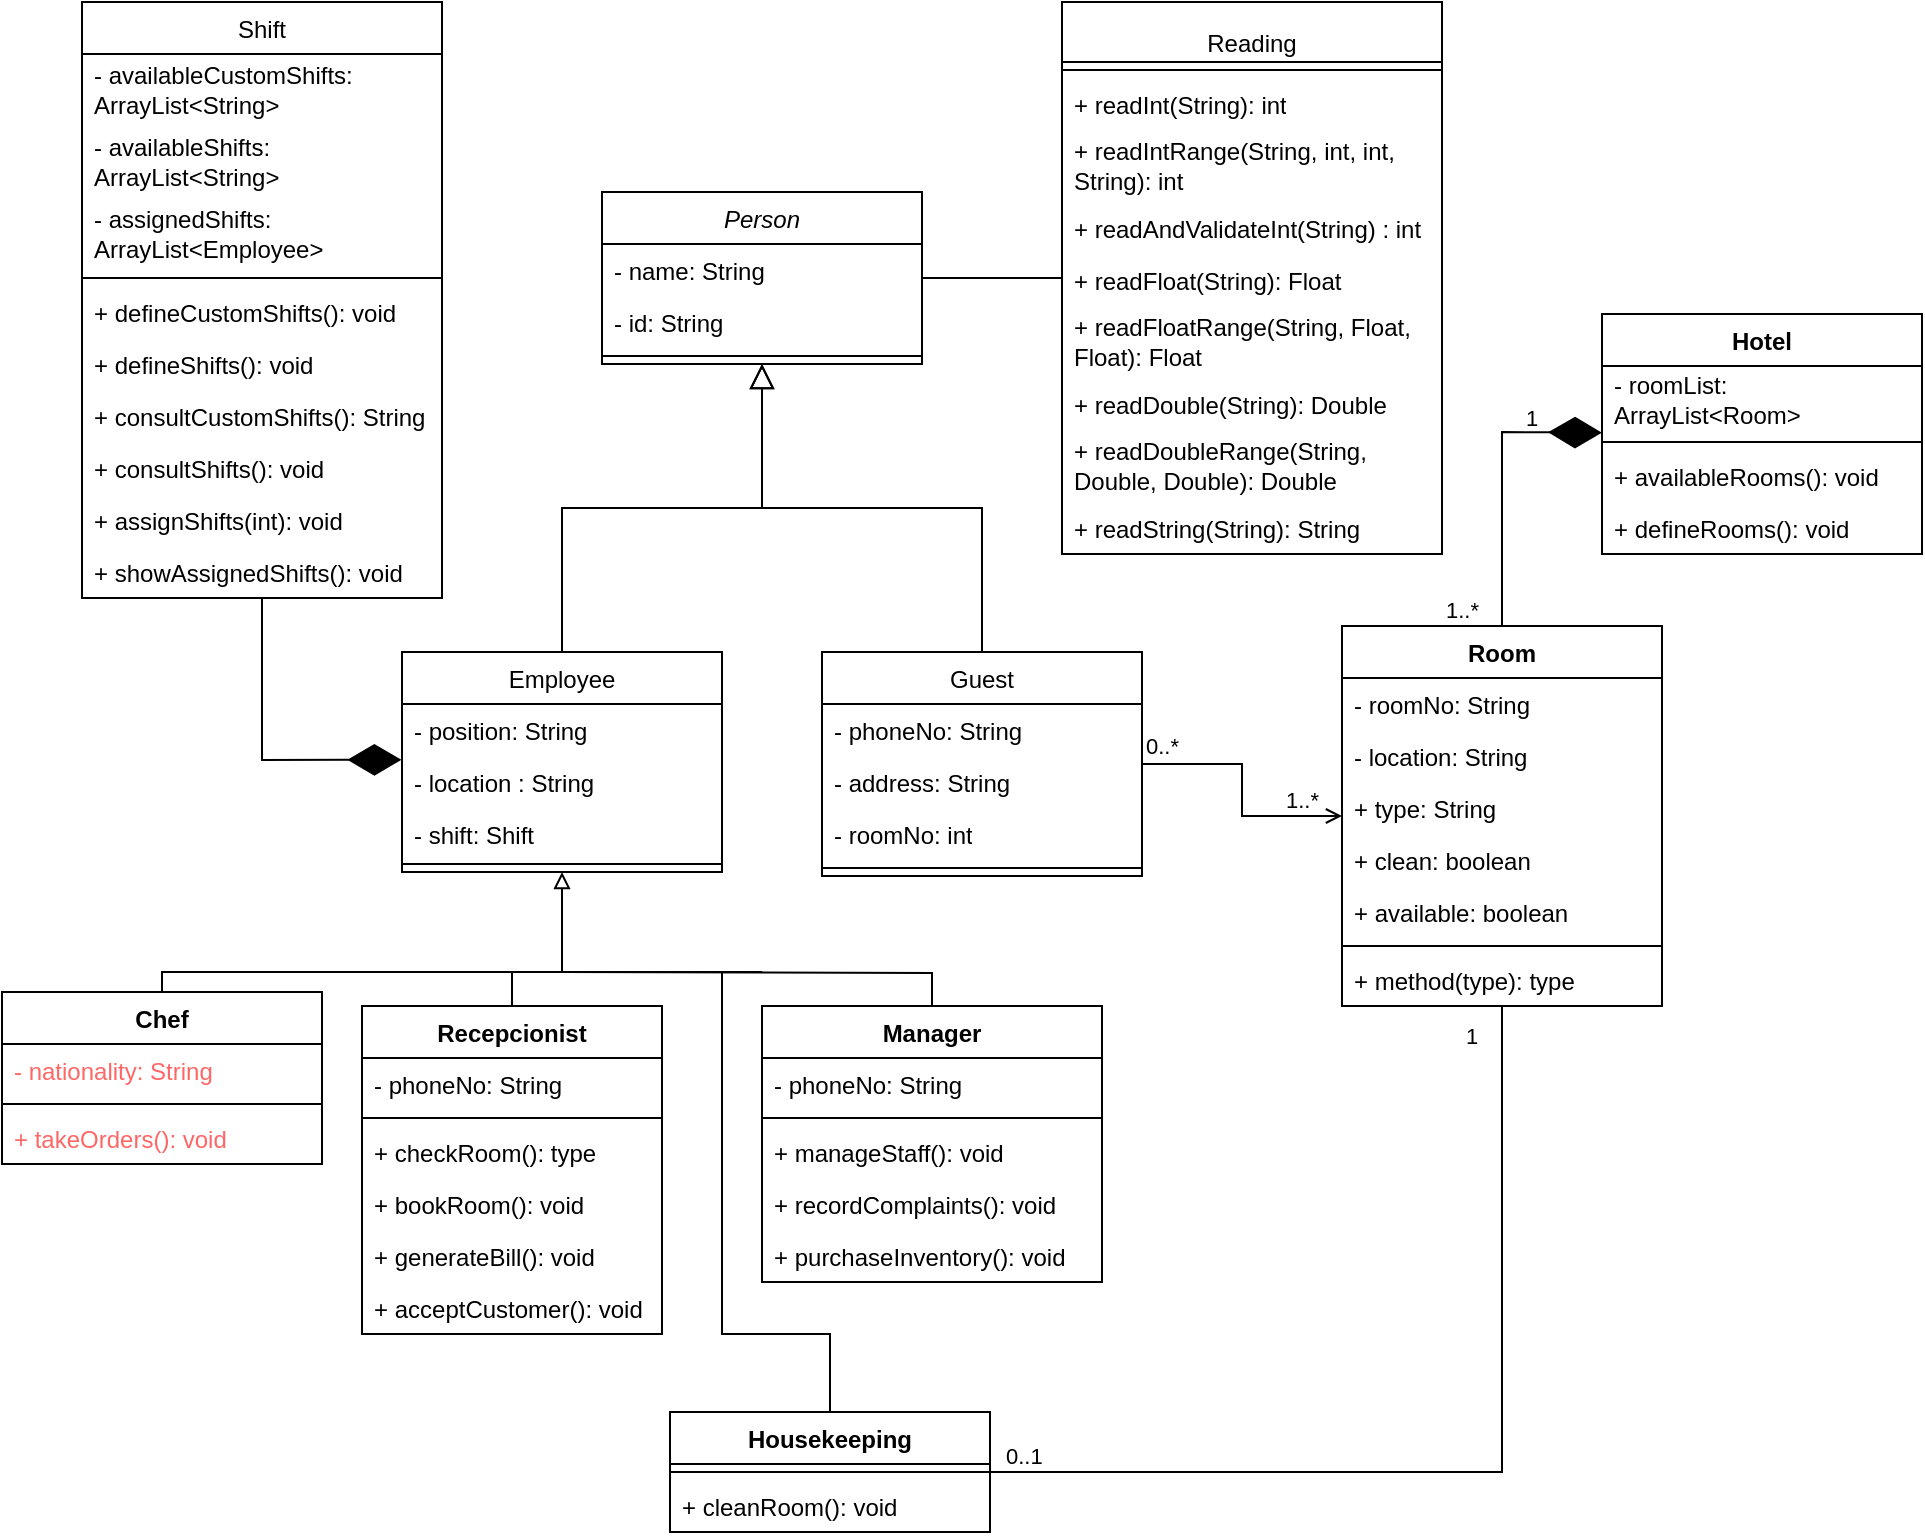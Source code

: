 <mxfile version="24.0.8" type="device">
  <diagram id="C5RBs43oDa-KdzZeNtuy" name="Page-1">
    <mxGraphModel dx="1456" dy="329" grid="1" gridSize="10" guides="1" tooltips="1" connect="1" arrows="1" fold="1" page="1" pageScale="1" pageWidth="827" pageHeight="1169" math="0" shadow="0">
      <root>
        <mxCell id="WIyWlLk6GJQsqaUBKTNV-0" />
        <mxCell id="WIyWlLk6GJQsqaUBKTNV-1" parent="WIyWlLk6GJQsqaUBKTNV-0" />
        <mxCell id="rKdaXFloPdclXVX59-gg-88" style="edgeStyle=orthogonalEdgeStyle;rounded=0;orthogonalLoop=1;jettySize=auto;html=1;endArrow=none;endFill=0;" edge="1" parent="WIyWlLk6GJQsqaUBKTNV-1" source="zkfFHV4jXpPFQw0GAbJ--0" target="rKdaXFloPdclXVX59-gg-0">
          <mxGeometry relative="1" as="geometry" />
        </mxCell>
        <mxCell id="zkfFHV4jXpPFQw0GAbJ--0" value="Person" style="swimlane;fontStyle=2;align=center;verticalAlign=top;childLayout=stackLayout;horizontal=1;startSize=26;horizontalStack=0;resizeParent=1;resizeLast=0;collapsible=1;marginBottom=0;rounded=0;shadow=0;strokeWidth=1;" parent="WIyWlLk6GJQsqaUBKTNV-1" vertex="1">
          <mxGeometry x="220" y="130" width="160" height="86" as="geometry">
            <mxRectangle x="230" y="140" width="160" height="26" as="alternateBounds" />
          </mxGeometry>
        </mxCell>
        <mxCell id="zkfFHV4jXpPFQw0GAbJ--1" value="- name: String" style="text;align=left;verticalAlign=top;spacingLeft=4;spacingRight=4;overflow=hidden;rotatable=0;points=[[0,0.5],[1,0.5]];portConstraint=eastwest;" parent="zkfFHV4jXpPFQw0GAbJ--0" vertex="1">
          <mxGeometry y="26" width="160" height="26" as="geometry" />
        </mxCell>
        <mxCell id="zkfFHV4jXpPFQw0GAbJ--2" value="- id: String" style="text;align=left;verticalAlign=top;spacingLeft=4;spacingRight=4;overflow=hidden;rotatable=0;points=[[0,0.5],[1,0.5]];portConstraint=eastwest;rounded=0;shadow=0;html=0;" parent="zkfFHV4jXpPFQw0GAbJ--0" vertex="1">
          <mxGeometry y="52" width="160" height="26" as="geometry" />
        </mxCell>
        <mxCell id="zkfFHV4jXpPFQw0GAbJ--4" value="" style="line;html=1;strokeWidth=1;align=left;verticalAlign=middle;spacingTop=-1;spacingLeft=3;spacingRight=3;rotatable=0;labelPosition=right;points=[];portConstraint=eastwest;" parent="zkfFHV4jXpPFQw0GAbJ--0" vertex="1">
          <mxGeometry y="78" width="160" height="8" as="geometry" />
        </mxCell>
        <mxCell id="zkfFHV4jXpPFQw0GAbJ--6" value="Employee" style="swimlane;fontStyle=0;align=center;verticalAlign=top;childLayout=stackLayout;horizontal=1;startSize=26;horizontalStack=0;resizeParent=1;resizeLast=0;collapsible=1;marginBottom=0;rounded=0;shadow=0;strokeWidth=1;" parent="WIyWlLk6GJQsqaUBKTNV-1" vertex="1">
          <mxGeometry x="120" y="360" width="160" height="110" as="geometry">
            <mxRectangle x="130" y="380" width="160" height="26" as="alternateBounds" />
          </mxGeometry>
        </mxCell>
        <mxCell id="zkfFHV4jXpPFQw0GAbJ--8" value="- position: String" style="text;align=left;verticalAlign=top;spacingLeft=4;spacingRight=4;overflow=hidden;rotatable=0;points=[[0,0.5],[1,0.5]];portConstraint=eastwest;rounded=0;shadow=0;html=0;" parent="zkfFHV4jXpPFQw0GAbJ--6" vertex="1">
          <mxGeometry y="26" width="160" height="26" as="geometry" />
        </mxCell>
        <mxCell id="rKdaXFloPdclXVX59-gg-34" value="- location : String" style="text;strokeColor=none;fillColor=none;align=left;verticalAlign=top;spacingLeft=4;spacingRight=4;overflow=hidden;rotatable=0;points=[[0,0.5],[1,0.5]];portConstraint=eastwest;whiteSpace=wrap;html=1;" vertex="1" parent="zkfFHV4jXpPFQw0GAbJ--6">
          <mxGeometry y="52" width="160" height="26" as="geometry" />
        </mxCell>
        <mxCell id="zkfFHV4jXpPFQw0GAbJ--7" value="- shift: Shift" style="text;align=left;verticalAlign=top;spacingLeft=4;spacingRight=4;overflow=hidden;rotatable=0;points=[[0,0.5],[1,0.5]];portConstraint=eastwest;" parent="zkfFHV4jXpPFQw0GAbJ--6" vertex="1">
          <mxGeometry y="78" width="160" height="24" as="geometry" />
        </mxCell>
        <mxCell id="zkfFHV4jXpPFQw0GAbJ--9" value="" style="line;html=1;strokeWidth=1;align=left;verticalAlign=middle;spacingTop=-1;spacingLeft=3;spacingRight=3;rotatable=0;labelPosition=right;points=[];portConstraint=eastwest;" parent="zkfFHV4jXpPFQw0GAbJ--6" vertex="1">
          <mxGeometry y="102" width="160" height="8" as="geometry" />
        </mxCell>
        <mxCell id="zkfFHV4jXpPFQw0GAbJ--12" value="" style="endArrow=block;endSize=10;endFill=0;shadow=0;strokeWidth=1;rounded=0;curved=0;edgeStyle=elbowEdgeStyle;elbow=vertical;" parent="WIyWlLk6GJQsqaUBKTNV-1" source="zkfFHV4jXpPFQw0GAbJ--6" target="zkfFHV4jXpPFQw0GAbJ--0" edge="1">
          <mxGeometry width="160" relative="1" as="geometry">
            <mxPoint x="200" y="203" as="sourcePoint" />
            <mxPoint x="200" y="203" as="targetPoint" />
          </mxGeometry>
        </mxCell>
        <mxCell id="rKdaXFloPdclXVX59-gg-95" style="edgeStyle=orthogonalEdgeStyle;rounded=0;orthogonalLoop=1;jettySize=auto;html=1;endArrow=open;endFill=0;" edge="1" parent="WIyWlLk6GJQsqaUBKTNV-1" source="zkfFHV4jXpPFQw0GAbJ--13" target="rKdaXFloPdclXVX59-gg-89">
          <mxGeometry relative="1" as="geometry" />
        </mxCell>
        <mxCell id="zkfFHV4jXpPFQw0GAbJ--13" value="Guest" style="swimlane;fontStyle=0;align=center;verticalAlign=top;childLayout=stackLayout;horizontal=1;startSize=26;horizontalStack=0;resizeParent=1;resizeLast=0;collapsible=1;marginBottom=0;rounded=0;shadow=0;strokeWidth=1;" parent="WIyWlLk6GJQsqaUBKTNV-1" vertex="1">
          <mxGeometry x="330" y="360" width="160" height="112" as="geometry">
            <mxRectangle x="340" y="380" width="170" height="26" as="alternateBounds" />
          </mxGeometry>
        </mxCell>
        <mxCell id="rKdaXFloPdclXVX59-gg-36" value="- phoneNo: String" style="text;strokeColor=none;fillColor=none;align=left;verticalAlign=top;spacingLeft=4;spacingRight=4;overflow=hidden;rotatable=0;points=[[0,0.5],[1,0.5]];portConstraint=eastwest;whiteSpace=wrap;html=1;" vertex="1" parent="zkfFHV4jXpPFQw0GAbJ--13">
          <mxGeometry y="26" width="160" height="26" as="geometry" />
        </mxCell>
        <mxCell id="rKdaXFloPdclXVX59-gg-39" value="- address: String" style="text;strokeColor=none;fillColor=none;align=left;verticalAlign=top;spacingLeft=4;spacingRight=4;overflow=hidden;rotatable=0;points=[[0,0.5],[1,0.5]];portConstraint=eastwest;whiteSpace=wrap;html=1;" vertex="1" parent="zkfFHV4jXpPFQw0GAbJ--13">
          <mxGeometry y="52" width="160" height="26" as="geometry" />
        </mxCell>
        <mxCell id="rKdaXFloPdclXVX59-gg-35" value="- roomNo: int" style="text;strokeColor=none;fillColor=none;align=left;verticalAlign=top;spacingLeft=4;spacingRight=4;overflow=hidden;rotatable=0;points=[[0,0.5],[1,0.5]];portConstraint=eastwest;whiteSpace=wrap;html=1;" vertex="1" parent="zkfFHV4jXpPFQw0GAbJ--13">
          <mxGeometry y="78" width="160" height="26" as="geometry" />
        </mxCell>
        <mxCell id="zkfFHV4jXpPFQw0GAbJ--15" value="" style="line;html=1;strokeWidth=1;align=left;verticalAlign=middle;spacingTop=-1;spacingLeft=3;spacingRight=3;rotatable=0;labelPosition=right;points=[];portConstraint=eastwest;" parent="zkfFHV4jXpPFQw0GAbJ--13" vertex="1">
          <mxGeometry y="104" width="160" height="8" as="geometry" />
        </mxCell>
        <mxCell id="zkfFHV4jXpPFQw0GAbJ--16" value="" style="endArrow=block;endSize=10;endFill=0;shadow=0;strokeWidth=1;rounded=0;curved=0;edgeStyle=elbowEdgeStyle;elbow=vertical;" parent="WIyWlLk6GJQsqaUBKTNV-1" source="zkfFHV4jXpPFQw0GAbJ--13" target="zkfFHV4jXpPFQw0GAbJ--0" edge="1">
          <mxGeometry width="160" relative="1" as="geometry">
            <mxPoint x="210" y="373" as="sourcePoint" />
            <mxPoint x="310" y="271" as="targetPoint" />
          </mxGeometry>
        </mxCell>
        <mxCell id="zkfFHV4jXpPFQw0GAbJ--17" value="Shift" style="swimlane;fontStyle=0;align=center;verticalAlign=top;childLayout=stackLayout;horizontal=1;startSize=26;horizontalStack=0;resizeParent=1;resizeLast=0;collapsible=1;marginBottom=0;rounded=0;shadow=0;strokeWidth=1;" parent="WIyWlLk6GJQsqaUBKTNV-1" vertex="1">
          <mxGeometry x="-40" y="35" width="180" height="298" as="geometry">
            <mxRectangle x="550" y="140" width="160" height="26" as="alternateBounds" />
          </mxGeometry>
        </mxCell>
        <mxCell id="zkfFHV4jXpPFQw0GAbJ--18" value="- availableCustomShifts: ArrayList&lt;String&gt; " style="text;align=left;verticalAlign=middle;spacingLeft=4;spacingRight=4;overflow=hidden;rotatable=0;points=[[0,0.5],[1,0.5]];portConstraint=eastwest;fillColor=none;whiteSpace=wrap;" parent="zkfFHV4jXpPFQw0GAbJ--17" vertex="1">
          <mxGeometry y="26" width="180" height="36" as="geometry" />
        </mxCell>
        <mxCell id="zkfFHV4jXpPFQw0GAbJ--19" value="- availableShifts:  ArrayList&lt;String&gt;" style="text;align=left;verticalAlign=middle;spacingLeft=4;spacingRight=4;overflow=hidden;rotatable=0;points=[[0,0.5],[1,0.5]];portConstraint=eastwest;rounded=0;shadow=0;whiteSpace=wrap;" parent="zkfFHV4jXpPFQw0GAbJ--17" vertex="1">
          <mxGeometry y="62" width="180" height="36" as="geometry" />
        </mxCell>
        <mxCell id="zkfFHV4jXpPFQw0GAbJ--20" value="- assignedShifts:  ArrayList&lt;Employee&gt;" style="text;align=left;verticalAlign=middle;spacingLeft=4;spacingRight=4;overflow=hidden;rotatable=0;points=[[0,0.5],[1,0.5]];portConstraint=eastwest;rounded=0;shadow=0;whiteSpace=wrap;" parent="zkfFHV4jXpPFQw0GAbJ--17" vertex="1">
          <mxGeometry y="98" width="180" height="36" as="geometry" />
        </mxCell>
        <mxCell id="zkfFHV4jXpPFQw0GAbJ--23" value="" style="line;html=1;strokeWidth=1;align=left;verticalAlign=middle;spacingTop=-1;spacingLeft=3;spacingRight=3;rotatable=0;labelPosition=right;points=[];portConstraint=eastwest;" parent="zkfFHV4jXpPFQw0GAbJ--17" vertex="1">
          <mxGeometry y="134" width="180" height="8" as="geometry" />
        </mxCell>
        <mxCell id="zkfFHV4jXpPFQw0GAbJ--24" value="+ defineCustomShifts(): void" style="text;align=left;verticalAlign=top;spacingLeft=4;spacingRight=4;overflow=hidden;rotatable=0;points=[[0,0.5],[1,0.5]];portConstraint=eastwest;" parent="zkfFHV4jXpPFQw0GAbJ--17" vertex="1">
          <mxGeometry y="142" width="180" height="26" as="geometry" />
        </mxCell>
        <mxCell id="zkfFHV4jXpPFQw0GAbJ--25" value="+ defineShifts(): void" style="text;align=left;verticalAlign=top;spacingLeft=4;spacingRight=4;overflow=hidden;rotatable=0;points=[[0,0.5],[1,0.5]];portConstraint=eastwest;" parent="zkfFHV4jXpPFQw0GAbJ--17" vertex="1">
          <mxGeometry y="168" width="180" height="26" as="geometry" />
        </mxCell>
        <mxCell id="rKdaXFloPdclXVX59-gg-44" value="+ consultCustomShifts(): String" style="text;align=left;verticalAlign=top;spacingLeft=4;spacingRight=4;overflow=hidden;rotatable=0;points=[[0,0.5],[1,0.5]];portConstraint=eastwest;" vertex="1" parent="zkfFHV4jXpPFQw0GAbJ--17">
          <mxGeometry y="194" width="180" height="26" as="geometry" />
        </mxCell>
        <mxCell id="rKdaXFloPdclXVX59-gg-45" value="+ consultShifts():&amp;nbsp;&lt;span style=&quot;text-wrap: nowrap;&quot;&gt;void&lt;/span&gt;" style="text;strokeColor=none;fillColor=none;align=left;verticalAlign=top;spacingLeft=4;spacingRight=4;overflow=hidden;rotatable=0;points=[[0,0.5],[1,0.5]];portConstraint=eastwest;whiteSpace=wrap;html=1;" vertex="1" parent="zkfFHV4jXpPFQw0GAbJ--17">
          <mxGeometry y="220" width="180" height="26" as="geometry" />
        </mxCell>
        <mxCell id="rKdaXFloPdclXVX59-gg-46" value="+ assignShifts(int): void" style="text;strokeColor=none;fillColor=none;align=left;verticalAlign=top;spacingLeft=4;spacingRight=4;overflow=hidden;rotatable=0;points=[[0,0.5],[1,0.5]];portConstraint=eastwest;whiteSpace=wrap;html=1;" vertex="1" parent="zkfFHV4jXpPFQw0GAbJ--17">
          <mxGeometry y="246" width="180" height="26" as="geometry" />
        </mxCell>
        <mxCell id="rKdaXFloPdclXVX59-gg-47" value="+ showAssignedShifts(): void" style="text;strokeColor=none;fillColor=none;align=left;verticalAlign=top;spacingLeft=4;spacingRight=4;overflow=hidden;rotatable=0;points=[[0,0.5],[1,0.5]];portConstraint=eastwest;whiteSpace=wrap;html=1;" vertex="1" parent="zkfFHV4jXpPFQw0GAbJ--17">
          <mxGeometry y="272" width="180" height="26" as="geometry" />
        </mxCell>
        <mxCell id="rKdaXFloPdclXVX59-gg-0" value="Reading" style="swimlane;fontStyle=0;childLayout=stackLayout;horizontal=1;startSize=30;fillColor=none;horizontalStack=0;resizeParent=1;resizeParentMax=0;resizeLast=0;collapsible=1;marginBottom=0;whiteSpace=wrap;html=1;verticalAlign=bottom;" vertex="1" parent="WIyWlLk6GJQsqaUBKTNV-1">
          <mxGeometry x="450" y="35" width="190" height="276" as="geometry">
            <mxRectangle x="30" y="120" width="90" height="30" as="alternateBounds" />
          </mxGeometry>
        </mxCell>
        <mxCell id="rKdaXFloPdclXVX59-gg-11" value="" style="line;strokeWidth=1;fillColor=none;align=left;verticalAlign=middle;spacingTop=-1;spacingLeft=3;spacingRight=3;rotatable=0;labelPosition=right;points=[];portConstraint=eastwest;strokeColor=inherit;" vertex="1" parent="rKdaXFloPdclXVX59-gg-0">
          <mxGeometry y="30" width="190" height="8" as="geometry" />
        </mxCell>
        <mxCell id="rKdaXFloPdclXVX59-gg-8" value="+ readInt(String): int" style="text;strokeColor=none;fillColor=none;align=left;verticalAlign=top;spacingLeft=4;spacingRight=4;overflow=hidden;rotatable=0;points=[[0,0.5],[1,0.5]];portConstraint=eastwest;whiteSpace=wrap;html=1;" vertex="1" parent="rKdaXFloPdclXVX59-gg-0">
          <mxGeometry y="38" width="190" height="26" as="geometry" />
        </mxCell>
        <mxCell id="rKdaXFloPdclXVX59-gg-10" value="+ readIntRange(String, int, int, String): int" style="text;strokeColor=none;fillColor=none;align=left;verticalAlign=middle;spacingLeft=4;spacingRight=4;overflow=hidden;rotatable=0;points=[[0,0.5],[1,0.5]];portConstraint=eastwest;whiteSpace=wrap;html=1;" vertex="1" parent="rKdaXFloPdclXVX59-gg-0">
          <mxGeometry y="64" width="190" height="36" as="geometry" />
        </mxCell>
        <mxCell id="rKdaXFloPdclXVX59-gg-13" value="+ readAndValidateInt(String) : int" style="text;strokeColor=none;fillColor=none;align=left;verticalAlign=top;spacingLeft=4;spacingRight=4;overflow=hidden;rotatable=0;points=[[0,0.5],[1,0.5]];portConstraint=eastwest;whiteSpace=wrap;html=1;" vertex="1" parent="rKdaXFloPdclXVX59-gg-0">
          <mxGeometry y="100" width="190" height="26" as="geometry" />
        </mxCell>
        <mxCell id="rKdaXFloPdclXVX59-gg-17" value="+ readFloat(String): Float" style="text;strokeColor=none;fillColor=none;align=left;verticalAlign=top;spacingLeft=4;spacingRight=4;overflow=hidden;rotatable=0;points=[[0,0.5],[1,0.5]];portConstraint=eastwest;whiteSpace=wrap;html=1;" vertex="1" parent="rKdaXFloPdclXVX59-gg-0">
          <mxGeometry y="126" width="190" height="26" as="geometry" />
        </mxCell>
        <mxCell id="rKdaXFloPdclXVX59-gg-12" value="+ readFloatRange(String, Float, Float): Float" style="text;strokeColor=none;fillColor=none;align=left;verticalAlign=middle;spacingLeft=4;spacingRight=4;overflow=hidden;rotatable=0;points=[[0,0.5],[1,0.5]];portConstraint=eastwest;whiteSpace=wrap;html=1;" vertex="1" parent="rKdaXFloPdclXVX59-gg-0">
          <mxGeometry y="152" width="190" height="36" as="geometry" />
        </mxCell>
        <mxCell id="rKdaXFloPdclXVX59-gg-18" value="+ readDouble(String): Double" style="text;strokeColor=none;fillColor=none;align=left;verticalAlign=top;spacingLeft=4;spacingRight=4;overflow=hidden;rotatable=0;points=[[0,0.5],[1,0.5]];portConstraint=eastwest;whiteSpace=wrap;html=1;" vertex="1" parent="rKdaXFloPdclXVX59-gg-0">
          <mxGeometry y="188" width="190" height="26" as="geometry" />
        </mxCell>
        <mxCell id="rKdaXFloPdclXVX59-gg-19" value="+ readDoubleRange(String, Double, Double): Double" style="text;strokeColor=none;fillColor=none;align=left;verticalAlign=middle;spacingLeft=4;spacingRight=4;overflow=hidden;rotatable=0;points=[[0,0.5],[1,0.5]];portConstraint=eastwest;whiteSpace=wrap;html=1;" vertex="1" parent="rKdaXFloPdclXVX59-gg-0">
          <mxGeometry y="214" width="190" height="36" as="geometry" />
        </mxCell>
        <mxCell id="rKdaXFloPdclXVX59-gg-20" value="+ readString(String): String" style="text;strokeColor=none;fillColor=none;align=left;verticalAlign=top;spacingLeft=4;spacingRight=4;overflow=hidden;rotatable=0;points=[[0,0.5],[1,0.5]];portConstraint=eastwest;whiteSpace=wrap;html=1;" vertex="1" parent="rKdaXFloPdclXVX59-gg-0">
          <mxGeometry y="250" width="190" height="26" as="geometry" />
        </mxCell>
        <mxCell id="rKdaXFloPdclXVX59-gg-41" value="" style="endArrow=diamondThin;endFill=1;endSize=24;html=1;rounded=0;entryX=-0.002;entryY=1.073;entryDx=0;entryDy=0;entryPerimeter=0;" edge="1" parent="WIyWlLk6GJQsqaUBKTNV-1" source="zkfFHV4jXpPFQw0GAbJ--17" target="zkfFHV4jXpPFQw0GAbJ--8">
          <mxGeometry width="160" relative="1" as="geometry">
            <mxPoint x="419" y="120" as="sourcePoint" />
            <mxPoint x="401" y="237" as="targetPoint" />
            <Array as="points">
              <mxPoint x="50" y="414" />
            </Array>
          </mxGeometry>
        </mxCell>
        <mxCell id="rKdaXFloPdclXVX59-gg-67" style="edgeStyle=orthogonalEdgeStyle;rounded=0;orthogonalLoop=1;jettySize=auto;html=1;endArrow=none;endFill=0;exitX=0.5;exitY=0;exitDx=0;exitDy=0;" edge="1" parent="WIyWlLk6GJQsqaUBKTNV-1" source="rKdaXFloPdclXVX59-gg-48">
          <mxGeometry relative="1" as="geometry">
            <mxPoint x="200" y="520" as="targetPoint" />
            <Array as="points">
              <mxPoint y="520" />
            </Array>
          </mxGeometry>
        </mxCell>
        <mxCell id="rKdaXFloPdclXVX59-gg-48" value="Chef" style="swimlane;fontStyle=1;align=center;verticalAlign=top;childLayout=stackLayout;horizontal=1;startSize=26;horizontalStack=0;resizeParent=1;resizeParentMax=0;resizeLast=0;collapsible=1;marginBottom=0;whiteSpace=wrap;html=1;" vertex="1" parent="WIyWlLk6GJQsqaUBKTNV-1">
          <mxGeometry x="-80" y="530" width="160" height="86" as="geometry" />
        </mxCell>
        <mxCell id="rKdaXFloPdclXVX59-gg-49" value="&lt;font color=&quot;#ff6666&quot;&gt;- nationality: String&lt;/font&gt;" style="text;strokeColor=none;fillColor=none;align=left;verticalAlign=top;spacingLeft=4;spacingRight=4;overflow=hidden;rotatable=0;points=[[0,0.5],[1,0.5]];portConstraint=eastwest;whiteSpace=wrap;html=1;" vertex="1" parent="rKdaXFloPdclXVX59-gg-48">
          <mxGeometry y="26" width="160" height="26" as="geometry" />
        </mxCell>
        <mxCell id="rKdaXFloPdclXVX59-gg-50" value="" style="line;strokeWidth=1;fillColor=none;align=left;verticalAlign=middle;spacingTop=-1;spacingLeft=3;spacingRight=3;rotatable=0;labelPosition=right;points=[];portConstraint=eastwest;strokeColor=inherit;" vertex="1" parent="rKdaXFloPdclXVX59-gg-48">
          <mxGeometry y="52" width="160" height="8" as="geometry" />
        </mxCell>
        <mxCell id="rKdaXFloPdclXVX59-gg-51" value="&lt;font color=&quot;#ff6666&quot;&gt;+ takeOrders(): void&lt;/font&gt;" style="text;strokeColor=none;fillColor=none;align=left;verticalAlign=top;spacingLeft=4;spacingRight=4;overflow=hidden;rotatable=0;points=[[0,0.5],[1,0.5]];portConstraint=eastwest;whiteSpace=wrap;html=1;" vertex="1" parent="rKdaXFloPdclXVX59-gg-48">
          <mxGeometry y="60" width="160" height="26" as="geometry" />
        </mxCell>
        <mxCell id="rKdaXFloPdclXVX59-gg-52" value="Housekeeping" style="swimlane;fontStyle=1;align=center;verticalAlign=top;childLayout=stackLayout;horizontal=1;startSize=26;horizontalStack=0;resizeParent=1;resizeParentMax=0;resizeLast=0;collapsible=1;marginBottom=0;whiteSpace=wrap;html=1;" vertex="1" parent="WIyWlLk6GJQsqaUBKTNV-1">
          <mxGeometry x="254" y="740" width="160" height="60" as="geometry" />
        </mxCell>
        <mxCell id="rKdaXFloPdclXVX59-gg-54" value="" style="line;strokeWidth=1;fillColor=none;align=left;verticalAlign=middle;spacingTop=-1;spacingLeft=3;spacingRight=3;rotatable=0;labelPosition=right;points=[];portConstraint=eastwest;strokeColor=inherit;" vertex="1" parent="rKdaXFloPdclXVX59-gg-52">
          <mxGeometry y="26" width="160" height="8" as="geometry" />
        </mxCell>
        <mxCell id="rKdaXFloPdclXVX59-gg-55" value="+ cleanRoom(): void" style="text;strokeColor=none;fillColor=none;align=left;verticalAlign=top;spacingLeft=4;spacingRight=4;overflow=hidden;rotatable=0;points=[[0,0.5],[1,0.5]];portConstraint=eastwest;whiteSpace=wrap;html=1;" vertex="1" parent="rKdaXFloPdclXVX59-gg-52">
          <mxGeometry y="34" width="160" height="26" as="geometry" />
        </mxCell>
        <mxCell id="rKdaXFloPdclXVX59-gg-56" value="Manager" style="swimlane;fontStyle=1;align=center;verticalAlign=top;childLayout=stackLayout;horizontal=1;startSize=26;horizontalStack=0;resizeParent=1;resizeParentMax=0;resizeLast=0;collapsible=1;marginBottom=0;whiteSpace=wrap;html=1;" vertex="1" parent="WIyWlLk6GJQsqaUBKTNV-1">
          <mxGeometry x="300" y="537" width="170" height="138" as="geometry" />
        </mxCell>
        <mxCell id="rKdaXFloPdclXVX59-gg-57" value="- phoneNo: String" style="text;strokeColor=none;fillColor=none;align=left;verticalAlign=top;spacingLeft=4;spacingRight=4;overflow=hidden;rotatable=0;points=[[0,0.5],[1,0.5]];portConstraint=eastwest;whiteSpace=wrap;html=1;" vertex="1" parent="rKdaXFloPdclXVX59-gg-56">
          <mxGeometry y="26" width="170" height="26" as="geometry" />
        </mxCell>
        <mxCell id="rKdaXFloPdclXVX59-gg-58" value="" style="line;strokeWidth=1;fillColor=none;align=left;verticalAlign=middle;spacingTop=-1;spacingLeft=3;spacingRight=3;rotatable=0;labelPosition=right;points=[];portConstraint=eastwest;strokeColor=inherit;" vertex="1" parent="rKdaXFloPdclXVX59-gg-56">
          <mxGeometry y="52" width="170" height="8" as="geometry" />
        </mxCell>
        <mxCell id="rKdaXFloPdclXVX59-gg-59" value="+ manageStaff(): void" style="text;strokeColor=none;fillColor=none;align=left;verticalAlign=top;spacingLeft=4;spacingRight=4;overflow=hidden;rotatable=0;points=[[0,0.5],[1,0.5]];portConstraint=eastwest;whiteSpace=wrap;html=1;" vertex="1" parent="rKdaXFloPdclXVX59-gg-56">
          <mxGeometry y="60" width="170" height="26" as="geometry" />
        </mxCell>
        <mxCell id="rKdaXFloPdclXVX59-gg-83" value="+ recordComplaints(): void" style="text;strokeColor=none;fillColor=none;align=left;verticalAlign=top;spacingLeft=4;spacingRight=4;overflow=hidden;rotatable=0;points=[[0,0.5],[1,0.5]];portConstraint=eastwest;whiteSpace=wrap;html=1;" vertex="1" parent="rKdaXFloPdclXVX59-gg-56">
          <mxGeometry y="86" width="170" height="26" as="geometry" />
        </mxCell>
        <mxCell id="rKdaXFloPdclXVX59-gg-84" value="+ purchaseInventory(): void" style="text;strokeColor=none;fillColor=none;align=left;verticalAlign=top;spacingLeft=4;spacingRight=4;overflow=hidden;rotatable=0;points=[[0,0.5],[1,0.5]];portConstraint=eastwest;whiteSpace=wrap;html=1;" vertex="1" parent="rKdaXFloPdclXVX59-gg-56">
          <mxGeometry y="112" width="170" height="26" as="geometry" />
        </mxCell>
        <mxCell id="rKdaXFloPdclXVX59-gg-63" value="" style="endArrow=none;html=1;edgeStyle=orthogonalEdgeStyle;rounded=0;entryX=0.5;entryY=0;entryDx=0;entryDy=0;exitX=0.5;exitY=1;exitDx=0;exitDy=0;startArrow=block;startFill=0;endSize=10;" edge="1" parent="WIyWlLk6GJQsqaUBKTNV-1" source="zkfFHV4jXpPFQw0GAbJ--6" target="rKdaXFloPdclXVX59-gg-52">
          <mxGeometry relative="1" as="geometry">
            <mxPoint x="200" y="460" as="sourcePoint" />
            <mxPoint x="360" y="460" as="targetPoint" />
            <Array as="points">
              <mxPoint x="200" y="520" />
              <mxPoint x="280" y="520" />
              <mxPoint x="280" y="701" />
            </Array>
          </mxGeometry>
        </mxCell>
        <mxCell id="rKdaXFloPdclXVX59-gg-66" value="" style="endArrow=none;html=1;edgeStyle=orthogonalEdgeStyle;rounded=0;entryX=0.5;entryY=0;entryDx=0;entryDy=0;" edge="1" parent="WIyWlLk6GJQsqaUBKTNV-1" target="rKdaXFloPdclXVX59-gg-56">
          <mxGeometry relative="1" as="geometry">
            <mxPoint x="200" y="520" as="sourcePoint" />
            <mxPoint x="350" y="580" as="targetPoint" />
          </mxGeometry>
        </mxCell>
        <mxCell id="rKdaXFloPdclXVX59-gg-77" style="edgeStyle=orthogonalEdgeStyle;rounded=0;orthogonalLoop=1;jettySize=auto;html=1;exitX=0.5;exitY=0;exitDx=0;exitDy=0;endArrow=none;endFill=0;" edge="1" parent="WIyWlLk6GJQsqaUBKTNV-1" source="rKdaXFloPdclXVX59-gg-69">
          <mxGeometry relative="1" as="geometry">
            <mxPoint x="300.111" y="520" as="targetPoint" />
            <Array as="points">
              <mxPoint x="175" y="520" />
            </Array>
          </mxGeometry>
        </mxCell>
        <mxCell id="rKdaXFloPdclXVX59-gg-69" value="Recepcionist" style="swimlane;fontStyle=1;align=center;verticalAlign=top;childLayout=stackLayout;horizontal=1;startSize=26;horizontalStack=0;resizeParent=1;resizeParentMax=0;resizeLast=0;collapsible=1;marginBottom=0;whiteSpace=wrap;html=1;" vertex="1" parent="WIyWlLk6GJQsqaUBKTNV-1">
          <mxGeometry x="100" y="537" width="150" height="164" as="geometry" />
        </mxCell>
        <mxCell id="rKdaXFloPdclXVX59-gg-70" value="- phoneNo: String" style="text;strokeColor=none;fillColor=none;align=left;verticalAlign=top;spacingLeft=4;spacingRight=4;overflow=hidden;rotatable=0;points=[[0,0.5],[1,0.5]];portConstraint=eastwest;whiteSpace=wrap;html=1;" vertex="1" parent="rKdaXFloPdclXVX59-gg-69">
          <mxGeometry y="26" width="150" height="26" as="geometry" />
        </mxCell>
        <mxCell id="rKdaXFloPdclXVX59-gg-71" value="" style="line;strokeWidth=1;fillColor=none;align=left;verticalAlign=middle;spacingTop=-1;spacingLeft=3;spacingRight=3;rotatable=0;labelPosition=right;points=[];portConstraint=eastwest;strokeColor=inherit;" vertex="1" parent="rKdaXFloPdclXVX59-gg-69">
          <mxGeometry y="52" width="150" height="8" as="geometry" />
        </mxCell>
        <mxCell id="rKdaXFloPdclXVX59-gg-72" value="+ checkRoom(): type" style="text;strokeColor=none;fillColor=none;align=left;verticalAlign=top;spacingLeft=4;spacingRight=4;overflow=hidden;rotatable=0;points=[[0,0.5],[1,0.5]];portConstraint=eastwest;whiteSpace=wrap;html=1;" vertex="1" parent="rKdaXFloPdclXVX59-gg-69">
          <mxGeometry y="60" width="150" height="26" as="geometry" />
        </mxCell>
        <mxCell id="rKdaXFloPdclXVX59-gg-78" value="+ bookRoom(): void" style="text;strokeColor=none;fillColor=none;align=left;verticalAlign=top;spacingLeft=4;spacingRight=4;overflow=hidden;rotatable=0;points=[[0,0.5],[1,0.5]];portConstraint=eastwest;whiteSpace=wrap;html=1;" vertex="1" parent="rKdaXFloPdclXVX59-gg-69">
          <mxGeometry y="86" width="150" height="26" as="geometry" />
        </mxCell>
        <mxCell id="rKdaXFloPdclXVX59-gg-80" value="+ generateBill(): void" style="text;strokeColor=none;fillColor=none;align=left;verticalAlign=top;spacingLeft=4;spacingRight=4;overflow=hidden;rotatable=0;points=[[0,0.5],[1,0.5]];portConstraint=eastwest;whiteSpace=wrap;html=1;" vertex="1" parent="rKdaXFloPdclXVX59-gg-69">
          <mxGeometry y="112" width="150" height="26" as="geometry" />
        </mxCell>
        <mxCell id="rKdaXFloPdclXVX59-gg-79" value="+ acceptCustomer(): void" style="text;strokeColor=none;fillColor=none;align=left;verticalAlign=top;spacingLeft=4;spacingRight=4;overflow=hidden;rotatable=0;points=[[0,0.5],[1,0.5]];portConstraint=eastwest;whiteSpace=wrap;html=1;" vertex="1" parent="rKdaXFloPdclXVX59-gg-69">
          <mxGeometry y="138" width="150" height="26" as="geometry" />
        </mxCell>
        <mxCell id="rKdaXFloPdclXVX59-gg-89" value="Room" style="swimlane;fontStyle=1;align=center;verticalAlign=top;childLayout=stackLayout;horizontal=1;startSize=26;horizontalStack=0;resizeParent=1;resizeParentMax=0;resizeLast=0;collapsible=1;marginBottom=0;whiteSpace=wrap;html=1;" vertex="1" parent="WIyWlLk6GJQsqaUBKTNV-1">
          <mxGeometry x="590" y="347" width="160" height="190" as="geometry" />
        </mxCell>
        <mxCell id="rKdaXFloPdclXVX59-gg-90" value="- roomNo: String" style="text;strokeColor=none;fillColor=none;align=left;verticalAlign=top;spacingLeft=4;spacingRight=4;overflow=hidden;rotatable=0;points=[[0,0.5],[1,0.5]];portConstraint=eastwest;whiteSpace=wrap;html=1;" vertex="1" parent="rKdaXFloPdclXVX59-gg-89">
          <mxGeometry y="26" width="160" height="26" as="geometry" />
        </mxCell>
        <mxCell id="rKdaXFloPdclXVX59-gg-94" value="- location: String" style="text;strokeColor=none;fillColor=none;align=left;verticalAlign=top;spacingLeft=4;spacingRight=4;overflow=hidden;rotatable=0;points=[[0,0.5],[1,0.5]];portConstraint=eastwest;whiteSpace=wrap;html=1;" vertex="1" parent="rKdaXFloPdclXVX59-gg-89">
          <mxGeometry y="52" width="160" height="26" as="geometry" />
        </mxCell>
        <mxCell id="rKdaXFloPdclXVX59-gg-104" value="+ type: String" style="text;strokeColor=none;fillColor=none;align=left;verticalAlign=top;spacingLeft=4;spacingRight=4;overflow=hidden;rotatable=0;points=[[0,0.5],[1,0.5]];portConstraint=eastwest;whiteSpace=wrap;html=1;" vertex="1" parent="rKdaXFloPdclXVX59-gg-89">
          <mxGeometry y="78" width="160" height="26" as="geometry" />
        </mxCell>
        <mxCell id="rKdaXFloPdclXVX59-gg-105" value="+ clean: boolean" style="text;strokeColor=none;fillColor=none;align=left;verticalAlign=top;spacingLeft=4;spacingRight=4;overflow=hidden;rotatable=0;points=[[0,0.5],[1,0.5]];portConstraint=eastwest;whiteSpace=wrap;html=1;" vertex="1" parent="rKdaXFloPdclXVX59-gg-89">
          <mxGeometry y="104" width="160" height="26" as="geometry" />
        </mxCell>
        <mxCell id="rKdaXFloPdclXVX59-gg-93" value="+ available: boolean" style="text;strokeColor=none;fillColor=none;align=left;verticalAlign=top;spacingLeft=4;spacingRight=4;overflow=hidden;rotatable=0;points=[[0,0.5],[1,0.5]];portConstraint=eastwest;whiteSpace=wrap;html=1;" vertex="1" parent="rKdaXFloPdclXVX59-gg-89">
          <mxGeometry y="130" width="160" height="26" as="geometry" />
        </mxCell>
        <mxCell id="rKdaXFloPdclXVX59-gg-91" value="" style="line;strokeWidth=1;fillColor=none;align=left;verticalAlign=middle;spacingTop=-1;spacingLeft=3;spacingRight=3;rotatable=0;labelPosition=right;points=[];portConstraint=eastwest;strokeColor=inherit;" vertex="1" parent="rKdaXFloPdclXVX59-gg-89">
          <mxGeometry y="156" width="160" height="8" as="geometry" />
        </mxCell>
        <mxCell id="rKdaXFloPdclXVX59-gg-92" value="+ method(type): type" style="text;strokeColor=none;fillColor=none;align=left;verticalAlign=top;spacingLeft=4;spacingRight=4;overflow=hidden;rotatable=0;points=[[0,0.5],[1,0.5]];portConstraint=eastwest;whiteSpace=wrap;html=1;" vertex="1" parent="rKdaXFloPdclXVX59-gg-89">
          <mxGeometry y="164" width="160" height="26" as="geometry" />
        </mxCell>
        <mxCell id="rKdaXFloPdclXVX59-gg-97" value="Hotel" style="swimlane;fontStyle=1;align=center;verticalAlign=top;childLayout=stackLayout;horizontal=1;startSize=26;horizontalStack=0;resizeParent=1;resizeParentMax=0;resizeLast=0;collapsible=1;marginBottom=0;whiteSpace=wrap;html=1;" vertex="1" parent="WIyWlLk6GJQsqaUBKTNV-1">
          <mxGeometry x="720" y="191" width="160" height="120" as="geometry" />
        </mxCell>
        <mxCell id="rKdaXFloPdclXVX59-gg-98" value="- roomList: ArrayList&amp;lt;Room&amp;gt;&amp;nbsp;" style="text;strokeColor=none;fillColor=none;align=left;verticalAlign=middle;spacingLeft=4;spacingRight=4;overflow=hidden;rotatable=0;points=[[0,0.5],[1,0.5]];portConstraint=eastwest;whiteSpace=wrap;html=1;" vertex="1" parent="rKdaXFloPdclXVX59-gg-97">
          <mxGeometry y="26" width="160" height="34" as="geometry" />
        </mxCell>
        <mxCell id="rKdaXFloPdclXVX59-gg-99" value="" style="line;strokeWidth=1;fillColor=none;align=left;verticalAlign=middle;spacingTop=-1;spacingLeft=3;spacingRight=3;rotatable=0;labelPosition=right;points=[];portConstraint=eastwest;strokeColor=inherit;" vertex="1" parent="rKdaXFloPdclXVX59-gg-97">
          <mxGeometry y="60" width="160" height="8" as="geometry" />
        </mxCell>
        <mxCell id="rKdaXFloPdclXVX59-gg-103" value="+ availableRooms(): void" style="text;strokeColor=none;fillColor=none;align=left;verticalAlign=top;spacingLeft=4;spacingRight=4;overflow=hidden;rotatable=0;points=[[0,0.5],[1,0.5]];portConstraint=eastwest;whiteSpace=wrap;html=1;" vertex="1" parent="rKdaXFloPdclXVX59-gg-97">
          <mxGeometry y="68" width="160" height="26" as="geometry" />
        </mxCell>
        <mxCell id="rKdaXFloPdclXVX59-gg-100" value="+ defineRooms(): void" style="text;strokeColor=none;fillColor=none;align=left;verticalAlign=top;spacingLeft=4;spacingRight=4;overflow=hidden;rotatable=0;points=[[0,0.5],[1,0.5]];portConstraint=eastwest;whiteSpace=wrap;html=1;" vertex="1" parent="rKdaXFloPdclXVX59-gg-97">
          <mxGeometry y="94" width="160" height="26" as="geometry" />
        </mxCell>
        <mxCell id="rKdaXFloPdclXVX59-gg-102" value="" style="endArrow=diamondThin;endFill=1;endSize=24;html=1;rounded=0;exitX=0.5;exitY=0;exitDx=0;exitDy=0;" edge="1" parent="WIyWlLk6GJQsqaUBKTNV-1" source="rKdaXFloPdclXVX59-gg-89" target="rKdaXFloPdclXVX59-gg-97">
          <mxGeometry width="160" relative="1" as="geometry">
            <mxPoint x="790" y="340" as="sourcePoint" />
            <mxPoint x="950" y="340" as="targetPoint" />
            <Array as="points">
              <mxPoint x="670" y="250" />
            </Array>
          </mxGeometry>
        </mxCell>
        <mxCell id="rKdaXFloPdclXVX59-gg-109" value="1" style="edgeLabel;resizable=0;html=1;align=left;verticalAlign=bottom;labelBackgroundColor=none;" connectable="0" vertex="1" parent="WIyWlLk6GJQsqaUBKTNV-1">
          <mxGeometry x="680.0" y="251" as="geometry" />
        </mxCell>
        <mxCell id="rKdaXFloPdclXVX59-gg-110" value="1..*" style="edgeLabel;resizable=0;html=1;align=left;verticalAlign=bottom;labelBackgroundColor=none;" connectable="0" vertex="1" parent="WIyWlLk6GJQsqaUBKTNV-1">
          <mxGeometry x="640.0" y="347" as="geometry" />
        </mxCell>
        <mxCell id="rKdaXFloPdclXVX59-gg-113" style="edgeStyle=orthogonalEdgeStyle;rounded=0;orthogonalLoop=1;jettySize=auto;html=1;endArrow=none;endFill=0;" edge="1" parent="WIyWlLk6GJQsqaUBKTNV-1" source="rKdaXFloPdclXVX59-gg-54" target="rKdaXFloPdclXVX59-gg-89">
          <mxGeometry relative="1" as="geometry" />
        </mxCell>
        <mxCell id="rKdaXFloPdclXVX59-gg-114" value="0..*" style="edgeLabel;resizable=0;html=1;align=left;verticalAlign=bottom;labelBackgroundColor=none;" connectable="0" vertex="1" parent="WIyWlLk6GJQsqaUBKTNV-1">
          <mxGeometry x="490.0" y="415" as="geometry" />
        </mxCell>
        <mxCell id="rKdaXFloPdclXVX59-gg-115" value="1..*" style="edgeLabel;resizable=0;html=1;align=left;verticalAlign=bottom;labelBackgroundColor=none;" connectable="0" vertex="1" parent="WIyWlLk6GJQsqaUBKTNV-1">
          <mxGeometry x="560.0" y="442" as="geometry" />
        </mxCell>
        <mxCell id="rKdaXFloPdclXVX59-gg-116" value="0..1" style="edgeLabel;resizable=0;html=1;align=left;verticalAlign=bottom;labelBackgroundColor=none;" connectable="0" vertex="1" parent="WIyWlLk6GJQsqaUBKTNV-1">
          <mxGeometry x="420.0" y="770" as="geometry" />
        </mxCell>
        <mxCell id="rKdaXFloPdclXVX59-gg-117" value="1" style="edgeLabel;resizable=0;html=1;align=left;verticalAlign=bottom;labelBackgroundColor=none;" connectable="0" vertex="1" parent="WIyWlLk6GJQsqaUBKTNV-1">
          <mxGeometry x="650.0" y="560" as="geometry" />
        </mxCell>
      </root>
    </mxGraphModel>
  </diagram>
</mxfile>
